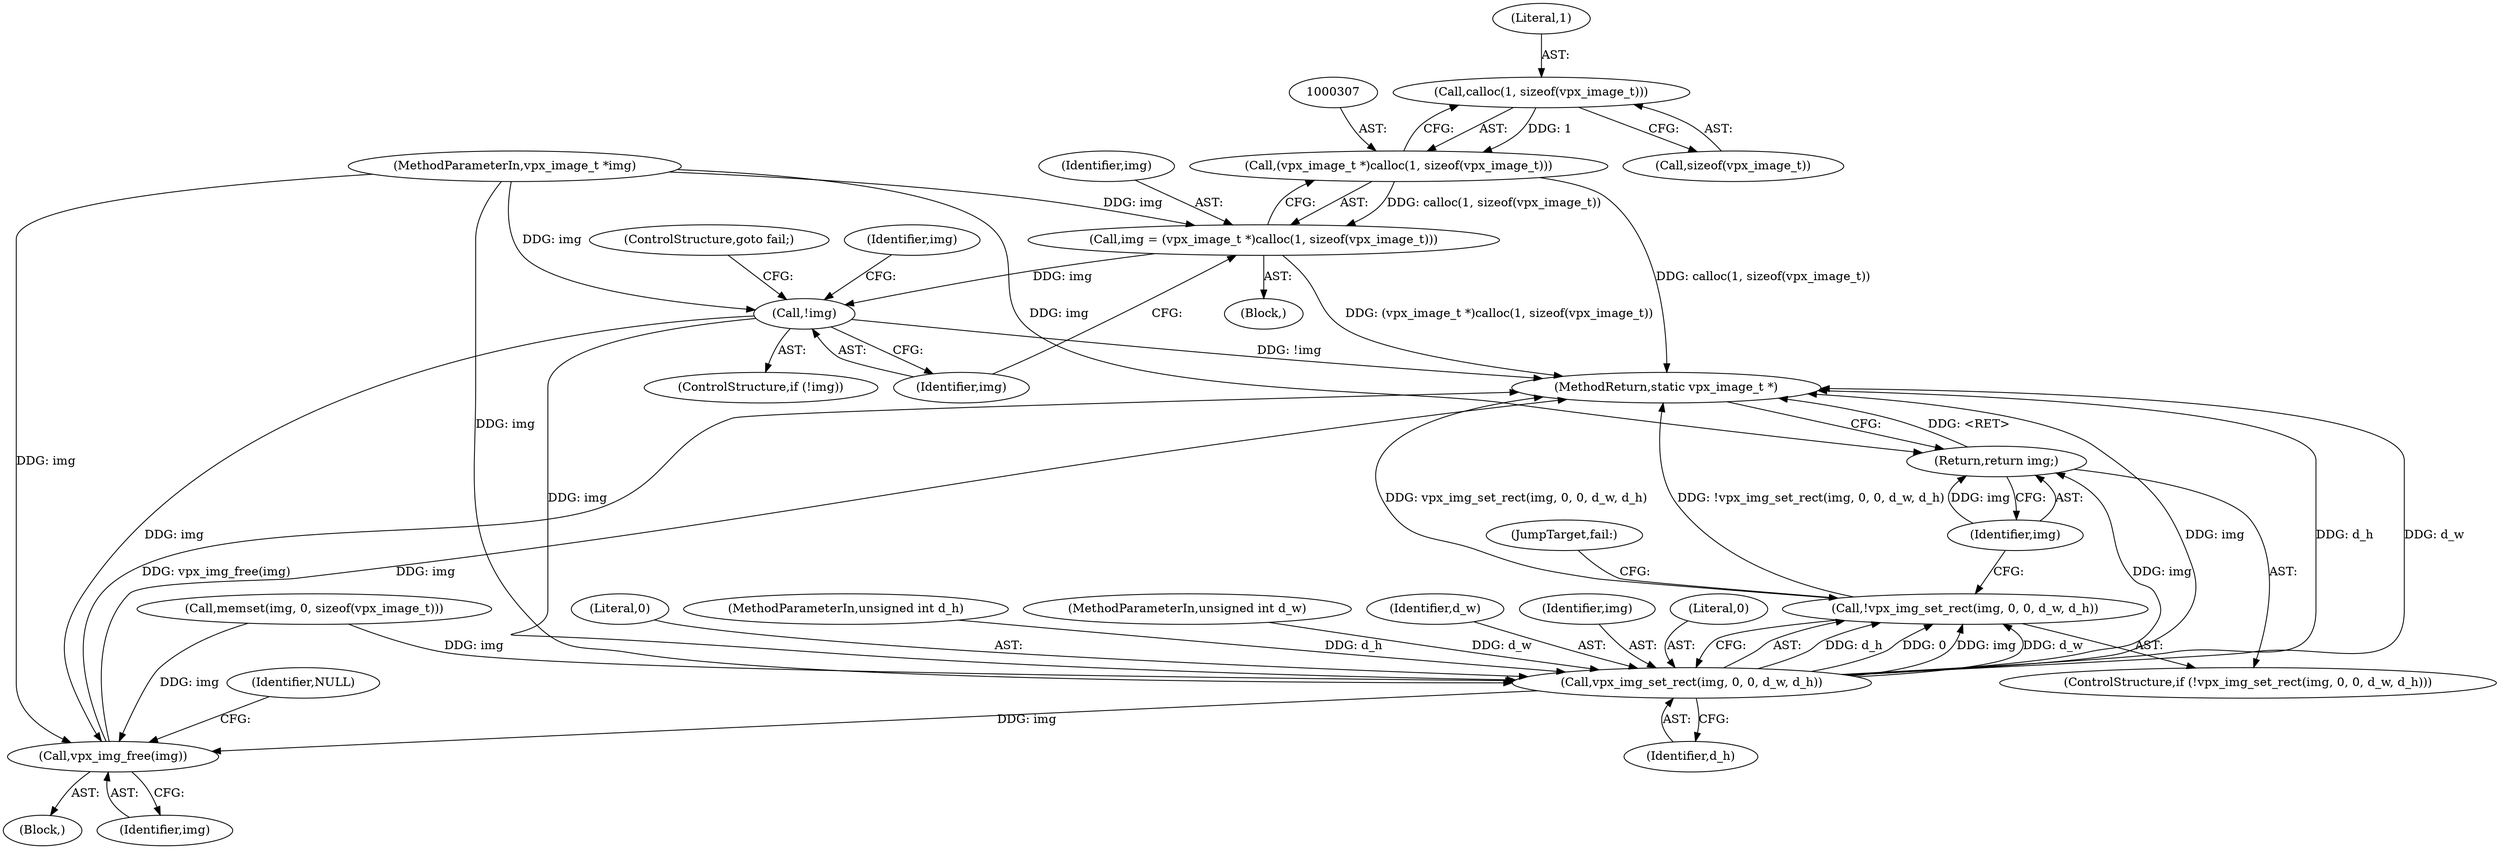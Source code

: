 digraph "0_Android_55cd1dd7c8d0a3de907d22e0f12718733f4e41d9@API" {
"1000308" [label="(Call,calloc(1, sizeof(vpx_image_t)))"];
"1000306" [label="(Call,(vpx_image_t *)calloc(1, sizeof(vpx_image_t)))"];
"1000304" [label="(Call,img = (vpx_image_t *)calloc(1, sizeof(vpx_image_t)))"];
"1000313" [label="(Call,!img)"];
"1000519" [label="(Call,vpx_img_set_rect(img, 0, 0, d_w, d_h))"];
"1000518" [label="(Call,!vpx_img_set_rect(img, 0, 0, d_w, d_h))"];
"1000525" [label="(Return,return img;)"];
"1000528" [label="(Call,vpx_img_free(img))"];
"1000306" [label="(Call,(vpx_image_t *)calloc(1, sizeof(vpx_image_t)))"];
"1000527" [label="(JumpTarget,fail:)"];
"1000521" [label="(Literal,0)"];
"1000524" [label="(Identifier,d_h)"];
"1000525" [label="(Return,return img;)"];
"1000112" [label="(MethodParameterIn,vpx_image_t *img)"];
"1000312" [label="(ControlStructure,if (!img))"];
"1000315" [label="(ControlStructure,goto fail;)"];
"1000532" [label="(MethodReturn,static vpx_image_t *)"];
"1000305" [label="(Identifier,img)"];
"1000517" [label="(ControlStructure,if (!vpx_img_set_rect(img, 0, 0, d_w, d_h)))"];
"1000318" [label="(Identifier,img)"];
"1000119" [label="(Block,)"];
"1000323" [label="(Call,memset(img, 0, sizeof(vpx_image_t)))"];
"1000115" [label="(MethodParameterIn,unsigned int d_h)"];
"1000304" [label="(Call,img = (vpx_image_t *)calloc(1, sizeof(vpx_image_t)))"];
"1000114" [label="(MethodParameterIn,unsigned int d_w)"];
"1000526" [label="(Identifier,img)"];
"1000313" [label="(Call,!img)"];
"1000523" [label="(Identifier,d_w)"];
"1000303" [label="(Block,)"];
"1000520" [label="(Identifier,img)"];
"1000528" [label="(Call,vpx_img_free(img))"];
"1000518" [label="(Call,!vpx_img_set_rect(img, 0, 0, d_w, d_h))"];
"1000309" [label="(Literal,1)"];
"1000531" [label="(Identifier,NULL)"];
"1000310" [label="(Call,sizeof(vpx_image_t))"];
"1000314" [label="(Identifier,img)"];
"1000519" [label="(Call,vpx_img_set_rect(img, 0, 0, d_w, d_h))"];
"1000529" [label="(Identifier,img)"];
"1000308" [label="(Call,calloc(1, sizeof(vpx_image_t)))"];
"1000522" [label="(Literal,0)"];
"1000308" -> "1000306"  [label="AST: "];
"1000308" -> "1000310"  [label="CFG: "];
"1000309" -> "1000308"  [label="AST: "];
"1000310" -> "1000308"  [label="AST: "];
"1000306" -> "1000308"  [label="CFG: "];
"1000308" -> "1000306"  [label="DDG: 1"];
"1000306" -> "1000304"  [label="AST: "];
"1000307" -> "1000306"  [label="AST: "];
"1000304" -> "1000306"  [label="CFG: "];
"1000306" -> "1000532"  [label="DDG: calloc(1, sizeof(vpx_image_t))"];
"1000306" -> "1000304"  [label="DDG: calloc(1, sizeof(vpx_image_t))"];
"1000304" -> "1000303"  [label="AST: "];
"1000305" -> "1000304"  [label="AST: "];
"1000314" -> "1000304"  [label="CFG: "];
"1000304" -> "1000532"  [label="DDG: (vpx_image_t *)calloc(1, sizeof(vpx_image_t))"];
"1000112" -> "1000304"  [label="DDG: img"];
"1000304" -> "1000313"  [label="DDG: img"];
"1000313" -> "1000312"  [label="AST: "];
"1000313" -> "1000314"  [label="CFG: "];
"1000314" -> "1000313"  [label="AST: "];
"1000315" -> "1000313"  [label="CFG: "];
"1000318" -> "1000313"  [label="CFG: "];
"1000313" -> "1000532"  [label="DDG: !img"];
"1000112" -> "1000313"  [label="DDG: img"];
"1000313" -> "1000519"  [label="DDG: img"];
"1000313" -> "1000528"  [label="DDG: img"];
"1000519" -> "1000518"  [label="AST: "];
"1000519" -> "1000524"  [label="CFG: "];
"1000520" -> "1000519"  [label="AST: "];
"1000521" -> "1000519"  [label="AST: "];
"1000522" -> "1000519"  [label="AST: "];
"1000523" -> "1000519"  [label="AST: "];
"1000524" -> "1000519"  [label="AST: "];
"1000518" -> "1000519"  [label="CFG: "];
"1000519" -> "1000532"  [label="DDG: img"];
"1000519" -> "1000532"  [label="DDG: d_h"];
"1000519" -> "1000532"  [label="DDG: d_w"];
"1000519" -> "1000518"  [label="DDG: d_h"];
"1000519" -> "1000518"  [label="DDG: 0"];
"1000519" -> "1000518"  [label="DDG: img"];
"1000519" -> "1000518"  [label="DDG: d_w"];
"1000323" -> "1000519"  [label="DDG: img"];
"1000112" -> "1000519"  [label="DDG: img"];
"1000114" -> "1000519"  [label="DDG: d_w"];
"1000115" -> "1000519"  [label="DDG: d_h"];
"1000519" -> "1000525"  [label="DDG: img"];
"1000519" -> "1000528"  [label="DDG: img"];
"1000518" -> "1000517"  [label="AST: "];
"1000526" -> "1000518"  [label="CFG: "];
"1000527" -> "1000518"  [label="CFG: "];
"1000518" -> "1000532"  [label="DDG: vpx_img_set_rect(img, 0, 0, d_w, d_h)"];
"1000518" -> "1000532"  [label="DDG: !vpx_img_set_rect(img, 0, 0, d_w, d_h)"];
"1000525" -> "1000517"  [label="AST: "];
"1000525" -> "1000526"  [label="CFG: "];
"1000526" -> "1000525"  [label="AST: "];
"1000532" -> "1000525"  [label="CFG: "];
"1000525" -> "1000532"  [label="DDG: <RET>"];
"1000526" -> "1000525"  [label="DDG: img"];
"1000112" -> "1000525"  [label="DDG: img"];
"1000528" -> "1000119"  [label="AST: "];
"1000528" -> "1000529"  [label="CFG: "];
"1000529" -> "1000528"  [label="AST: "];
"1000531" -> "1000528"  [label="CFG: "];
"1000528" -> "1000532"  [label="DDG: vpx_img_free(img)"];
"1000528" -> "1000532"  [label="DDG: img"];
"1000323" -> "1000528"  [label="DDG: img"];
"1000112" -> "1000528"  [label="DDG: img"];
}

